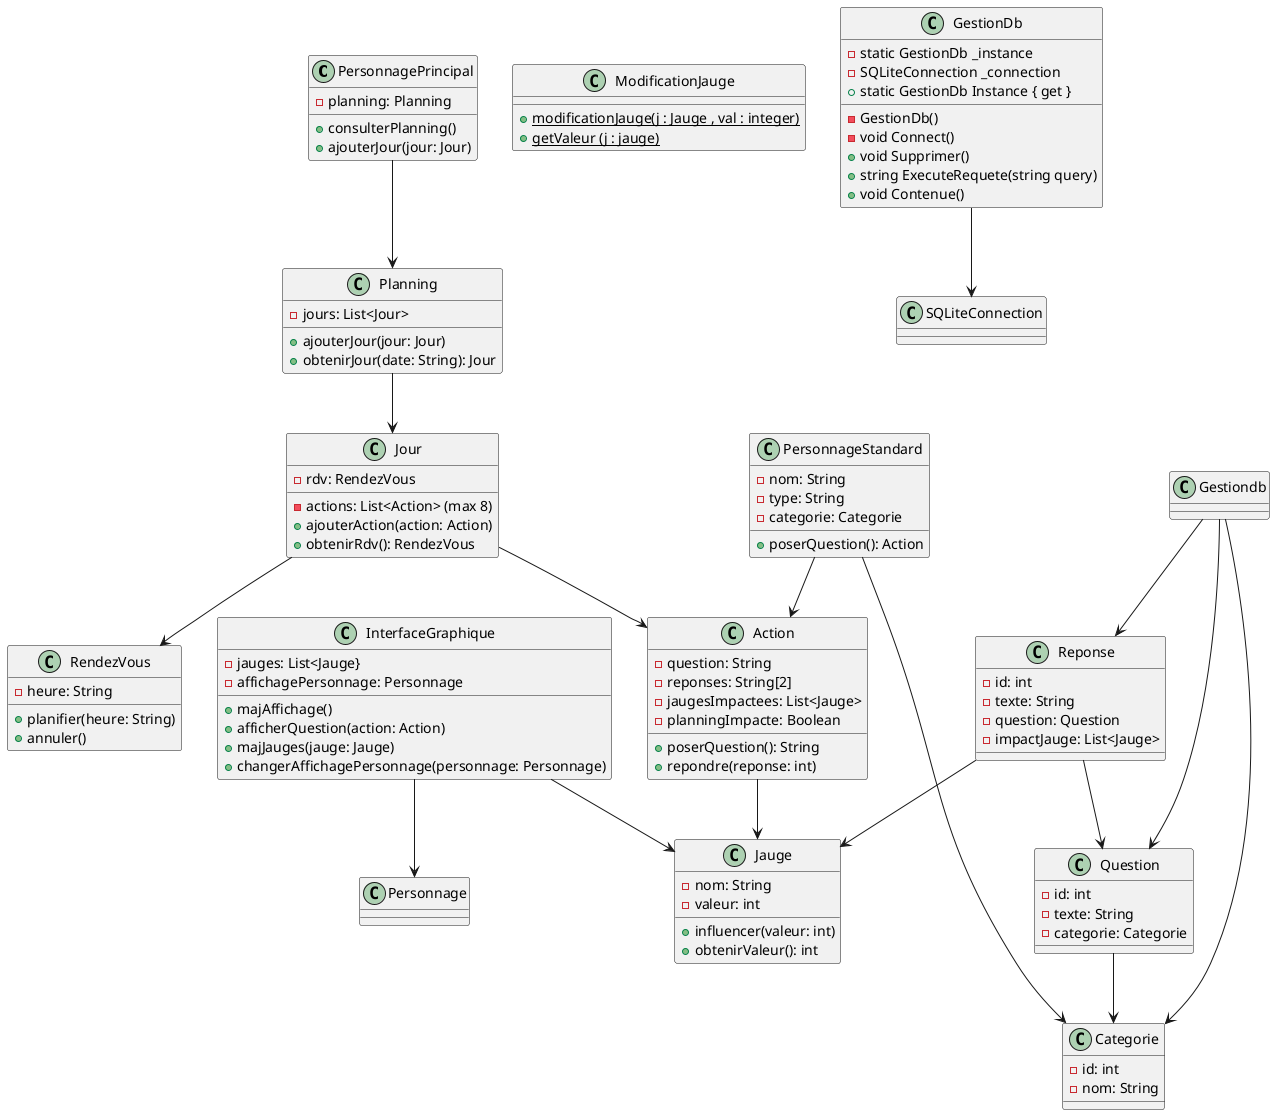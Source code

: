 @startuml

class PersonnagePrincipal {
    - planning: Planning
    + consulterPlanning()
    + ajouterJour(jour: Jour)
}

class PersonnageStandard {
    - nom: String
    - type: String
    - categorie: Categorie
    + poserQuestion(): Action
}

class Planning {
    - jours: List<Jour>
    + ajouterJour(jour: Jour)
    + obtenirJour(date: String): Jour
}

class Jour {
    - rdv: RendezVous
    - actions: List<Action> (max 8)
    + ajouterAction(action: Action)
    + obtenirRdv(): RendezVous
}

class RendezVous {
    - heure: String
    + planifier(heure: String)
    + annuler()
}

class Action {
    - question: String
    - reponses: String[2]
    - jaugesImpactees: List<Jauge>
    - planningImpacte: Boolean
    + poserQuestion(): String
    + repondre(reponse: int)
}

class Jauge {
    - nom: String
    - valeur: int
    + influencer(valeur: int)
    + obtenirValeur(): int
}

class ModificationJauge{
    +{static}modificationJauge(j : Jauge , val : integer)
    +{static}getValeur (j : jauge)
    }

class InterfaceGraphique {
    - jauges: List<Jauge}
    - affichagePersonnage: Personnage
    + majAffichage()
    + afficherQuestion(action: Action)
    + majJauges(jauge: Jauge)
    + changerAffichagePersonnage(personnage: Personnage)
}

class GestionDb {
    - static GestionDb _instance
    - SQLiteConnection _connection
    - GestionDb()
    + static GestionDb Instance { get }
    - void Connect()
    + void Supprimer()
    + string ExecuteRequete(string query)
    + void Contenue()
}

GestionDb --> SQLiteConnection

class Question {
    - id: int
    - texte: String
    - categorie: Categorie
}

class Reponse {
    - id: int
    - texte: String
    - question: Question
    - impactJauge: List<Jauge>
}

class Categorie {
    - id: int
    - nom: String
}

PersonnagePrincipal --> Planning
PersonnageStandard --> Action
PersonnageStandard --> Categorie
Planning --> Jour
Jour --> Action
Jour --> RendezVous
Action --> Jauge
InterfaceGraphique --> Jauge
InterfaceGraphique --> Personnage

Gestiondb --> Question
Gestiondb --> Reponse
Gestiondb --> Categorie

Question --> Categorie
Reponse --> Question
Reponse --> Jauge

@enduml
